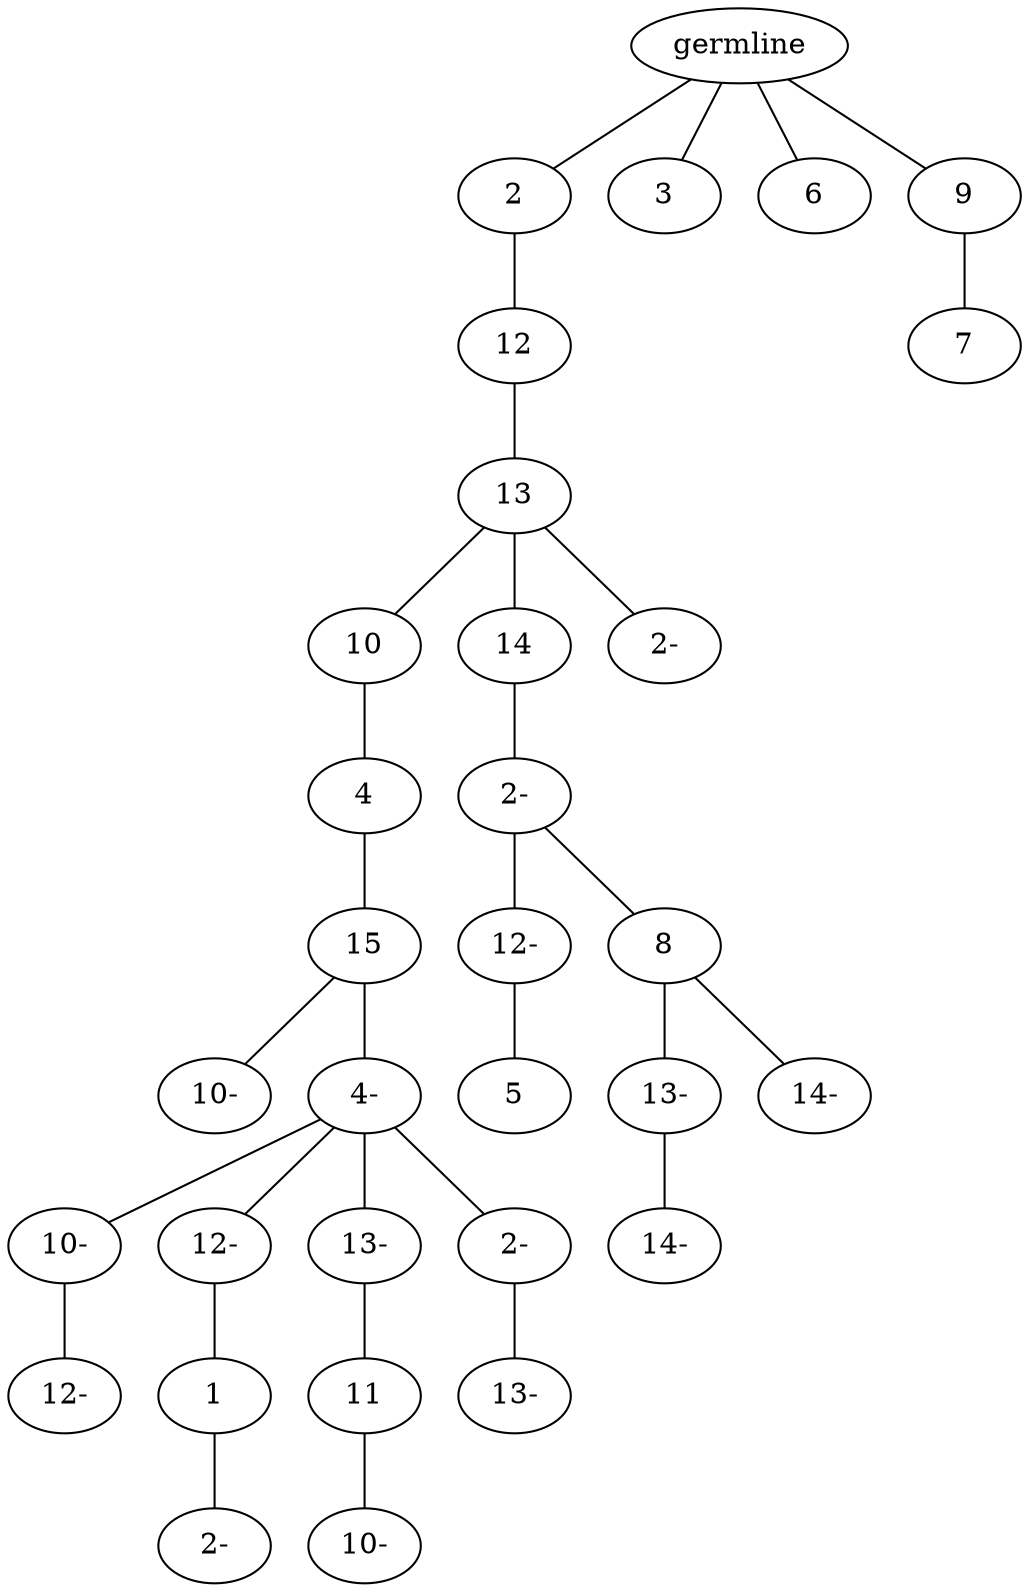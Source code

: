 graph tree {
    "140630277011776" [label="germline"];
    "140630277160912" [label="2"];
    "140630277851216" [label="12"];
    "140630277214464" [label="13"];
    "140630277214656" [label="10"];
    "140630277218208" [label="4"];
    "140630277280912" [label="15"];
    "140630277279808" [label="10-"];
    "140630277281200" [label="4-"];
    "140630277283648" [label="10-"];
    "140630277160384" [label="12-"];
    "140630277280240" [label="12-"];
    "140630277158608" [label="1"];
    "140630277063776" [label="2-"];
    "140630277282976" [label="13-"];
    "140630277157984" [label="11"];
    "140630277038336" [label="10-"];
    "140630277279856" [label="2-"];
    "140630277039392" [label="13-"];
    "140630277215184" [label="14"];
    "140630277280816" [label="2-"];
    "140630277282544" [label="12-"];
    "140630277282592" [label="5"];
    "140630277280672" [label="8"];
    "140630277040256" [label="13-"];
    "140630277041312" [label="14-"];
    "140630277041504" [label="14-"];
    "140630277214992" [label="2-"];
    "140630277217200" [label="3"];
    "140630277214752" [label="6"];
    "140630277216048" [label="9"];
    "140630277215520" [label="7"];
    "140630277011776" -- "140630277160912";
    "140630277011776" -- "140630277217200";
    "140630277011776" -- "140630277214752";
    "140630277011776" -- "140630277216048";
    "140630277160912" -- "140630277851216";
    "140630277851216" -- "140630277214464";
    "140630277214464" -- "140630277214656";
    "140630277214464" -- "140630277215184";
    "140630277214464" -- "140630277214992";
    "140630277214656" -- "140630277218208";
    "140630277218208" -- "140630277280912";
    "140630277280912" -- "140630277279808";
    "140630277280912" -- "140630277281200";
    "140630277281200" -- "140630277283648";
    "140630277281200" -- "140630277280240";
    "140630277281200" -- "140630277282976";
    "140630277281200" -- "140630277279856";
    "140630277283648" -- "140630277160384";
    "140630277280240" -- "140630277158608";
    "140630277158608" -- "140630277063776";
    "140630277282976" -- "140630277157984";
    "140630277157984" -- "140630277038336";
    "140630277279856" -- "140630277039392";
    "140630277215184" -- "140630277280816";
    "140630277280816" -- "140630277282544";
    "140630277280816" -- "140630277280672";
    "140630277282544" -- "140630277282592";
    "140630277280672" -- "140630277040256";
    "140630277280672" -- "140630277041504";
    "140630277040256" -- "140630277041312";
    "140630277216048" -- "140630277215520";
}
